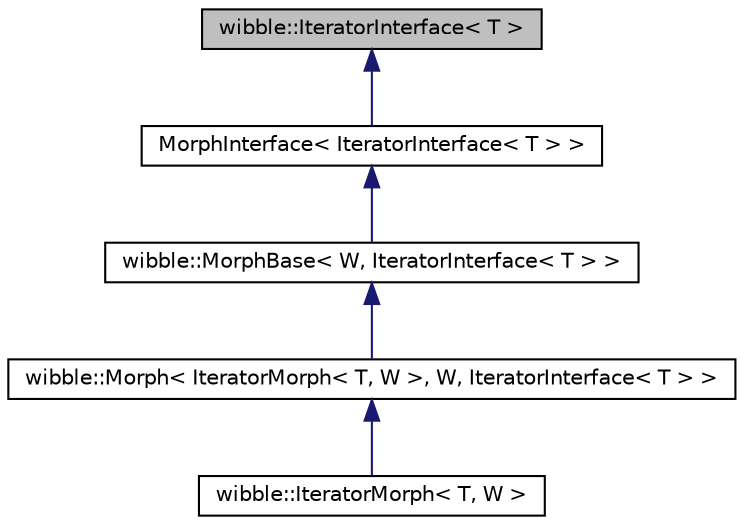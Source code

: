 digraph G
{
  edge [fontname="Helvetica",fontsize="10",labelfontname="Helvetica",labelfontsize="10"];
  node [fontname="Helvetica",fontsize="10",shape=record];
  Node1 [label="wibble::IteratorInterface\< T \>",height=0.2,width=0.4,color="black", fillcolor="grey75", style="filled" fontcolor="black"];
  Node1 -> Node2 [dir="back",color="midnightblue",fontsize="10",style="solid",fontname="Helvetica"];
  Node2 [label="MorphInterface\< IteratorInterface\< T \> \>",height=0.2,width=0.4,color="black", fillcolor="white", style="filled",URL="$structwibble_1_1MorphInterface.html"];
  Node2 -> Node3 [dir="back",color="midnightblue",fontsize="10",style="solid",fontname="Helvetica"];
  Node3 [label="wibble::MorphBase\< W, IteratorInterface\< T \> \>",height=0.2,width=0.4,color="black", fillcolor="white", style="filled",URL="$structwibble_1_1MorphBase.html"];
  Node3 -> Node4 [dir="back",color="midnightblue",fontsize="10",style="solid",fontname="Helvetica"];
  Node4 [label="wibble::Morph\< IteratorMorph\< T, W \>, W, IteratorInterface\< T \> \>",height=0.2,width=0.4,color="black", fillcolor="white", style="filled",URL="$structwibble_1_1Morph.html"];
  Node4 -> Node5 [dir="back",color="midnightblue",fontsize="10",style="solid",fontname="Helvetica"];
  Node5 [label="wibble::IteratorMorph\< T, W \>",height=0.2,width=0.4,color="black", fillcolor="white", style="filled",URL="$structwibble_1_1IteratorMorph.html"];
}
